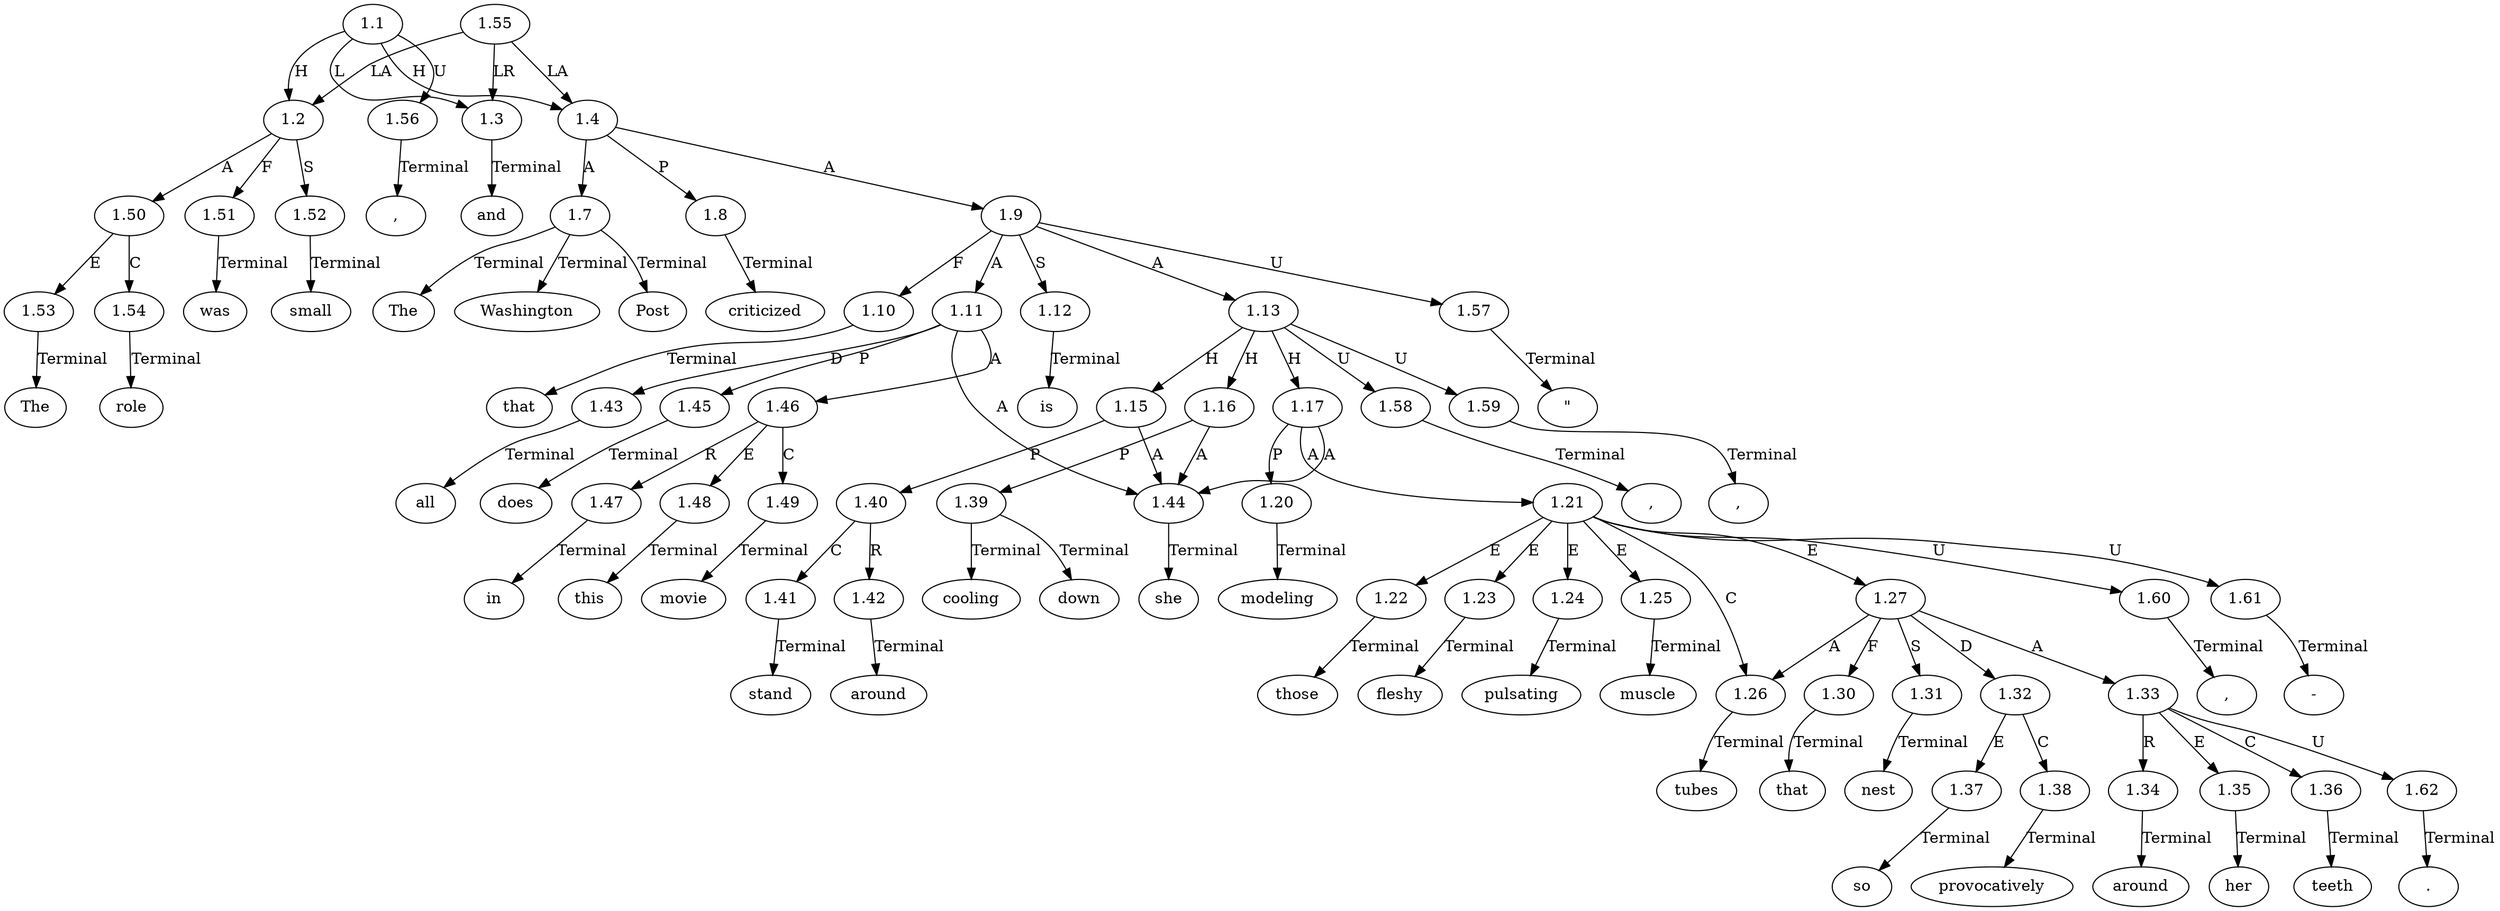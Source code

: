 // Graph
digraph {
	0.1 [label=The ordering=out]
	0.10 [label=criticized ordering=out]
	0.11 [label=that ordering=out]
	0.12 [label="\"" ordering=out]
	0.13 [label=all ordering=out]
	0.14 [label=she ordering=out]
	0.15 [label=does ordering=out]
	0.16 [label=in ordering=out]
	0.17 [label=this ordering=out]
	0.18 [label=movie ordering=out]
	0.19 [label=is ordering=out]
	0.2 [label=role ordering=out]
	0.20 [label=stand ordering=out]
	0.21 [label=around ordering=out]
	0.22 [label="," ordering=out]
	0.23 [label=cooling ordering=out]
	0.24 [label=down ordering=out]
	0.25 [label="," ordering=out]
	0.26 [label=modeling ordering=out]
	0.27 [label=those ordering=out]
	0.28 [label=fleshy ordering=out]
	0.29 [label="," ordering=out]
	0.3 [label=was ordering=out]
	0.30 [label=pulsating ordering=out]
	0.31 [label=muscle ordering=out]
	0.32 [label="-" ordering=out]
	0.33 [label=tubes ordering=out]
	0.34 [label=that ordering=out]
	0.35 [label=nest ordering=out]
	0.36 [label=so ordering=out]
	0.37 [label=provocatively ordering=out]
	0.38 [label=around ordering=out]
	0.39 [label=her ordering=out]
	0.4 [label=small ordering=out]
	0.40 [label=teeth ordering=out]
	0.41 [label="." ordering=out]
	0.5 [label="," ordering=out]
	0.6 [label=and ordering=out]
	0.7 [label=The ordering=out]
	0.8 [label=Washington ordering=out]
	0.9 [label=Post ordering=out]
	1.1 [label=1.1 ordering=out]
	1.2 [label=1.2 ordering=out]
	1.3 [label=1.3 ordering=out]
	1.4 [label=1.4 ordering=out]
	1.7 [label=1.7 ordering=out]
	1.8 [label=1.8 ordering=out]
	1.9 [label=1.9 ordering=out]
	1.10 [label=1.10 ordering=out]
	1.11 [label=1.11 ordering=out]
	1.12 [label=1.12 ordering=out]
	1.13 [label=1.13 ordering=out]
	1.15 [label=1.15 ordering=out]
	1.16 [label=1.16 ordering=out]
	1.17 [label=1.17 ordering=out]
	1.20 [label=1.20 ordering=out]
	1.21 [label=1.21 ordering=out]
	1.22 [label=1.22 ordering=out]
	1.23 [label=1.23 ordering=out]
	1.24 [label=1.24 ordering=out]
	1.25 [label=1.25 ordering=out]
	1.26 [label=1.26 ordering=out]
	1.27 [label=1.27 ordering=out]
	1.30 [label=1.30 ordering=out]
	1.31 [label=1.31 ordering=out]
	1.32 [label=1.32 ordering=out]
	1.33 [label=1.33 ordering=out]
	1.34 [label=1.34 ordering=out]
	1.35 [label=1.35 ordering=out]
	1.36 [label=1.36 ordering=out]
	1.37 [label=1.37 ordering=out]
	1.38 [label=1.38 ordering=out]
	1.39 [label=1.39 ordering=out]
	1.40 [label=1.40 ordering=out]
	1.41 [label=1.41 ordering=out]
	1.42 [label=1.42 ordering=out]
	1.43 [label=1.43 ordering=out]
	1.44 [label=1.44 ordering=out]
	1.45 [label=1.45 ordering=out]
	1.46 [label=1.46 ordering=out]
	1.47 [label=1.47 ordering=out]
	1.48 [label=1.48 ordering=out]
	1.49 [label=1.49 ordering=out]
	1.50 [label=1.50 ordering=out]
	1.51 [label=1.51 ordering=out]
	1.52 [label=1.52 ordering=out]
	1.53 [label=1.53 ordering=out]
	1.54 [label=1.54 ordering=out]
	1.55 [label=1.55 ordering=out]
	1.56 [label=1.56 ordering=out]
	1.57 [label=1.57 ordering=out]
	1.58 [label=1.58 ordering=out]
	1.59 [label=1.59 ordering=out]
	1.60 [label=1.60 ordering=out]
	1.61 [label=1.61 ordering=out]
	1.62 [label=1.62 ordering=out]
	1.1 -> 1.2 [label=H ordering=out]
	1.1 -> 1.3 [label=L ordering=out]
	1.1 -> 1.4 [label=H ordering=out]
	1.1 -> 1.56 [label=U ordering=out]
	1.2 -> 1.50 [label=A ordering=out]
	1.2 -> 1.51 [label=F ordering=out]
	1.2 -> 1.52 [label=S ordering=out]
	1.3 -> 0.6 [label=Terminal ordering=out]
	1.4 -> 1.7 [label=A ordering=out]
	1.4 -> 1.8 [label=P ordering=out]
	1.4 -> 1.9 [label=A ordering=out]
	1.7 -> 0.7 [label=Terminal ordering=out]
	1.7 -> 0.8 [label=Terminal ordering=out]
	1.7 -> 0.9 [label=Terminal ordering=out]
	1.8 -> 0.10 [label=Terminal ordering=out]
	1.9 -> 1.10 [label=F ordering=out]
	1.9 -> 1.11 [label=A ordering=out]
	1.9 -> 1.12 [label=S ordering=out]
	1.9 -> 1.13 [label=A ordering=out]
	1.9 -> 1.57 [label=U ordering=out]
	1.10 -> 0.11 [label=Terminal ordering=out]
	1.11 -> 1.43 [label=D ordering=out]
	1.11 -> 1.44 [label=A ordering=out]
	1.11 -> 1.45 [label=P ordering=out]
	1.11 -> 1.46 [label=A ordering=out]
	1.12 -> 0.19 [label=Terminal ordering=out]
	1.13 -> 1.15 [label=H ordering=out]
	1.13 -> 1.16 [label=H ordering=out]
	1.13 -> 1.17 [label=H ordering=out]
	1.13 -> 1.58 [label=U ordering=out]
	1.13 -> 1.59 [label=U ordering=out]
	1.15 -> 1.40 [label=P ordering=out]
	1.15 -> 1.44 [label=A ordering=out]
	1.16 -> 1.39 [label=P ordering=out]
	1.16 -> 1.44 [label=A ordering=out]
	1.17 -> 1.20 [label=P ordering=out]
	1.17 -> 1.21 [label=A ordering=out]
	1.17 -> 1.44 [label=A ordering=out]
	1.20 -> 0.26 [label=Terminal ordering=out]
	1.21 -> 1.22 [label=E ordering=out]
	1.21 -> 1.23 [label=E ordering=out]
	1.21 -> 1.24 [label=E ordering=out]
	1.21 -> 1.25 [label=E ordering=out]
	1.21 -> 1.26 [label=C ordering=out]
	1.21 -> 1.27 [label=E ordering=out]
	1.21 -> 1.60 [label=U ordering=out]
	1.21 -> 1.61 [label=U ordering=out]
	1.22 -> 0.27 [label=Terminal ordering=out]
	1.23 -> 0.28 [label=Terminal ordering=out]
	1.24 -> 0.30 [label=Terminal ordering=out]
	1.25 -> 0.31 [label=Terminal ordering=out]
	1.26 -> 0.33 [label=Terminal ordering=out]
	1.27 -> 1.26 [label=A ordering=out]
	1.27 -> 1.30 [label=F ordering=out]
	1.27 -> 1.31 [label=S ordering=out]
	1.27 -> 1.32 [label=D ordering=out]
	1.27 -> 1.33 [label=A ordering=out]
	1.30 -> 0.34 [label=Terminal ordering=out]
	1.31 -> 0.35 [label=Terminal ordering=out]
	1.32 -> 1.37 [label=E ordering=out]
	1.32 -> 1.38 [label=C ordering=out]
	1.33 -> 1.34 [label=R ordering=out]
	1.33 -> 1.35 [label=E ordering=out]
	1.33 -> 1.36 [label=C ordering=out]
	1.33 -> 1.62 [label=U ordering=out]
	1.34 -> 0.38 [label=Terminal ordering=out]
	1.35 -> 0.39 [label=Terminal ordering=out]
	1.36 -> 0.40 [label=Terminal ordering=out]
	1.37 -> 0.36 [label=Terminal ordering=out]
	1.38 -> 0.37 [label=Terminal ordering=out]
	1.39 -> 0.23 [label=Terminal ordering=out]
	1.39 -> 0.24 [label=Terminal ordering=out]
	1.40 -> 1.41 [label=C ordering=out]
	1.40 -> 1.42 [label=R ordering=out]
	1.41 -> 0.20 [label=Terminal ordering=out]
	1.42 -> 0.21 [label=Terminal ordering=out]
	1.43 -> 0.13 [label=Terminal ordering=out]
	1.44 -> 0.14 [label=Terminal ordering=out]
	1.45 -> 0.15 [label=Terminal ordering=out]
	1.46 -> 1.47 [label=R ordering=out]
	1.46 -> 1.48 [label=E ordering=out]
	1.46 -> 1.49 [label=C ordering=out]
	1.47 -> 0.16 [label=Terminal ordering=out]
	1.48 -> 0.17 [label=Terminal ordering=out]
	1.49 -> 0.18 [label=Terminal ordering=out]
	1.50 -> 1.53 [label=E ordering=out]
	1.50 -> 1.54 [label=C ordering=out]
	1.51 -> 0.3 [label=Terminal ordering=out]
	1.52 -> 0.4 [label=Terminal ordering=out]
	1.53 -> 0.1 [label=Terminal ordering=out]
	1.54 -> 0.2 [label=Terminal ordering=out]
	1.55 -> 1.2 [label=LA ordering=out]
	1.55 -> 1.3 [label=LR ordering=out]
	1.55 -> 1.4 [label=LA ordering=out]
	1.56 -> 0.5 [label=Terminal ordering=out]
	1.57 -> 0.12 [label=Terminal ordering=out]
	1.58 -> 0.22 [label=Terminal ordering=out]
	1.59 -> 0.25 [label=Terminal ordering=out]
	1.60 -> 0.29 [label=Terminal ordering=out]
	1.61 -> 0.32 [label=Terminal ordering=out]
	1.62 -> 0.41 [label=Terminal ordering=out]
}
